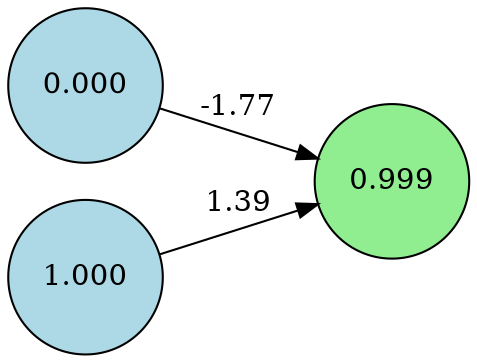 digraph neat {
  rankdir=LR;
  node [shape=circle];
  node0 [label="0.000", style=filled, fillcolor=lightblue];
  node1 [label="1.000", style=filled, fillcolor=lightblue];
  node45 [label="0.999", style=filled, fillcolor=lightgreen];
  node0 -> node45 [label="-1.77"];
  node1 -> node45 [label="1.39"];
}
